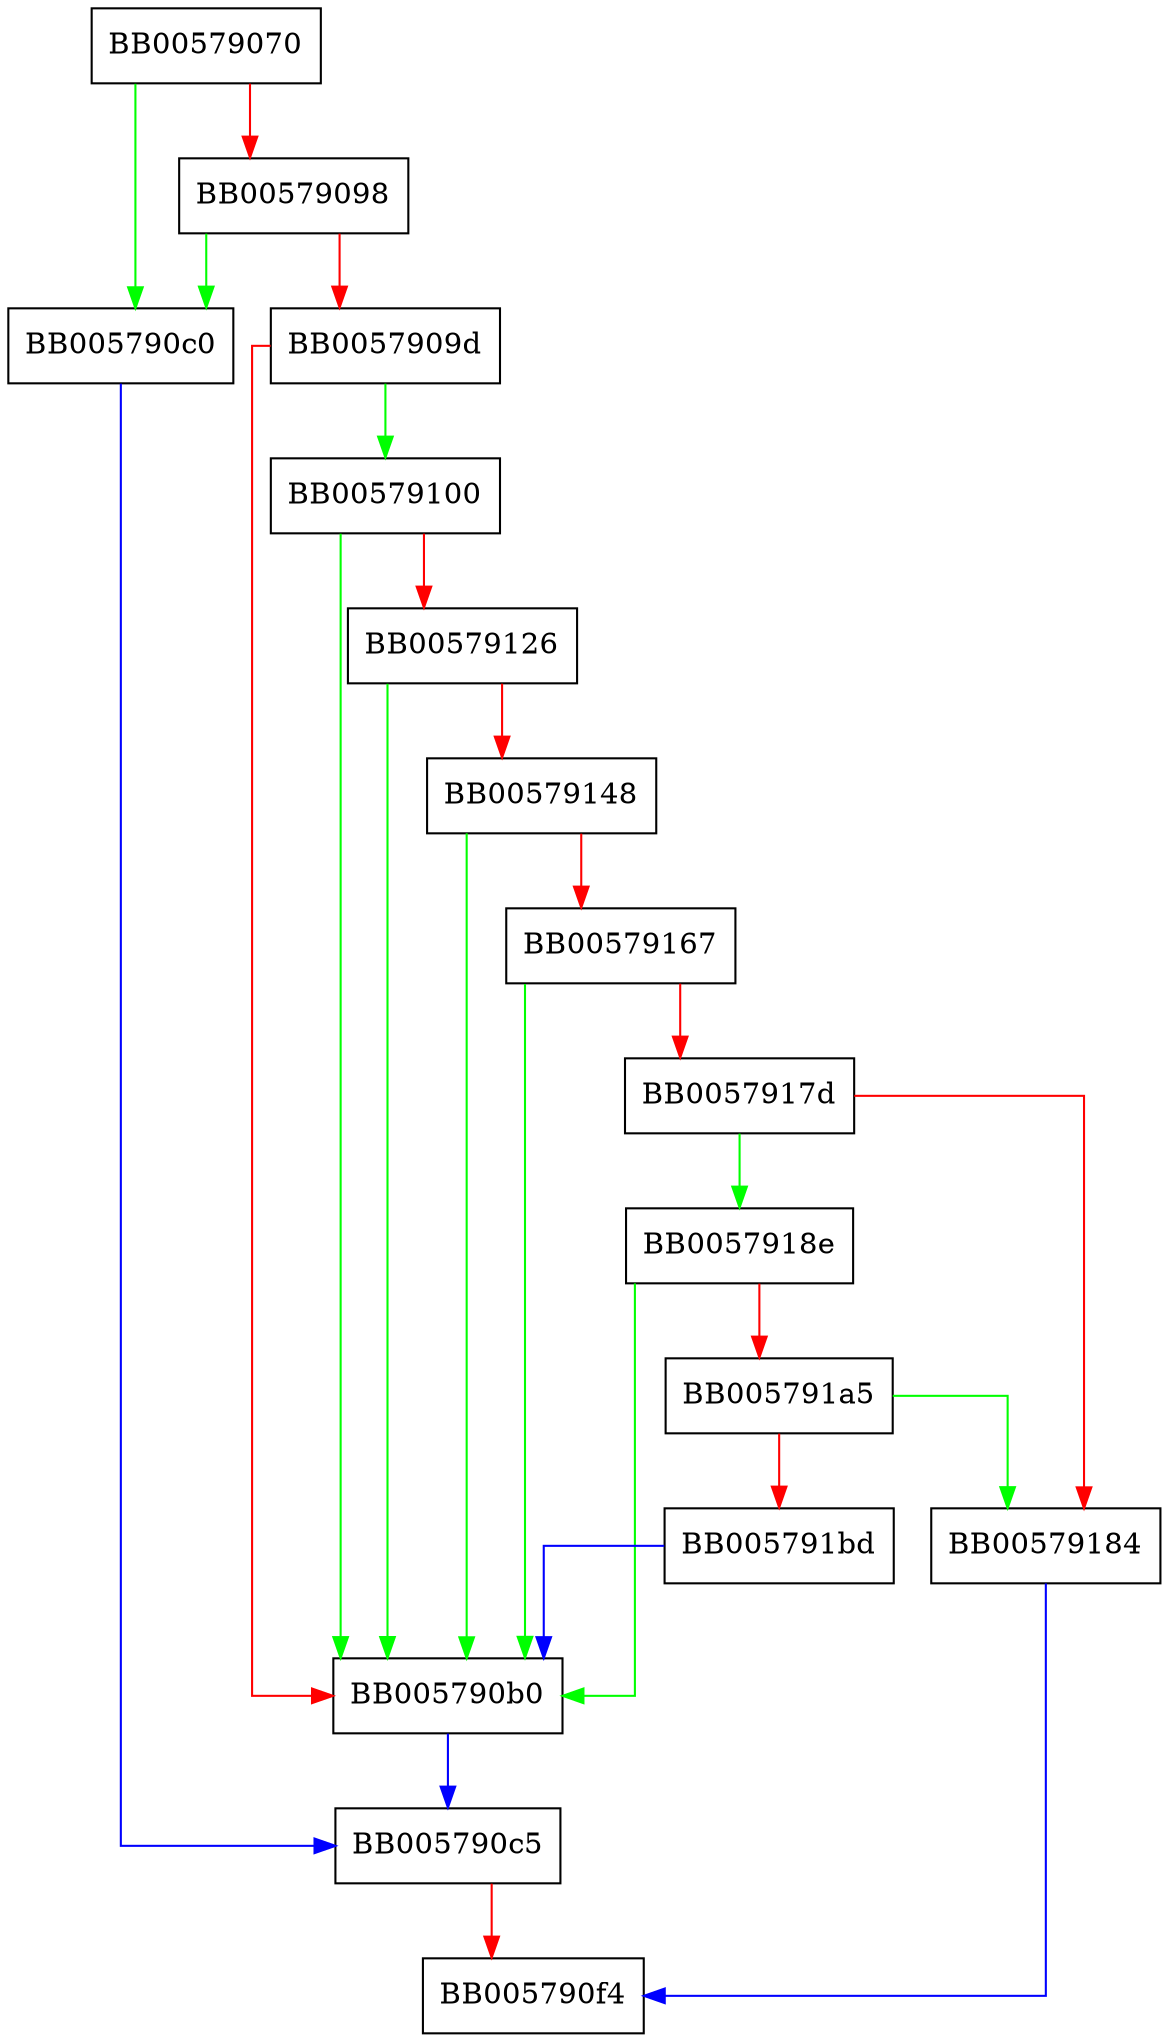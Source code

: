 digraph dh_private_print {
  node [shape="box"];
  graph [splines=ortho];
  BB00579070 -> BB005790c0 [color="green"];
  BB00579070 -> BB00579098 [color="red"];
  BB00579098 -> BB005790c0 [color="green"];
  BB00579098 -> BB0057909d [color="red"];
  BB0057909d -> BB00579100 [color="green"];
  BB0057909d -> BB005790b0 [color="red"];
  BB005790b0 -> BB005790c5 [color="blue"];
  BB005790c0 -> BB005790c5 [color="blue"];
  BB005790c5 -> BB005790f4 [color="red"];
  BB00579100 -> BB005790b0 [color="green"];
  BB00579100 -> BB00579126 [color="red"];
  BB00579126 -> BB005790b0 [color="green"];
  BB00579126 -> BB00579148 [color="red"];
  BB00579148 -> BB005790b0 [color="green"];
  BB00579148 -> BB00579167 [color="red"];
  BB00579167 -> BB005790b0 [color="green"];
  BB00579167 -> BB0057917d [color="red"];
  BB0057917d -> BB0057918e [color="green"];
  BB0057917d -> BB00579184 [color="red"];
  BB00579184 -> BB005790f4 [color="blue"];
  BB0057918e -> BB005790b0 [color="green"];
  BB0057918e -> BB005791a5 [color="red"];
  BB005791a5 -> BB00579184 [color="green"];
  BB005791a5 -> BB005791bd [color="red"];
  BB005791bd -> BB005790b0 [color="blue"];
}